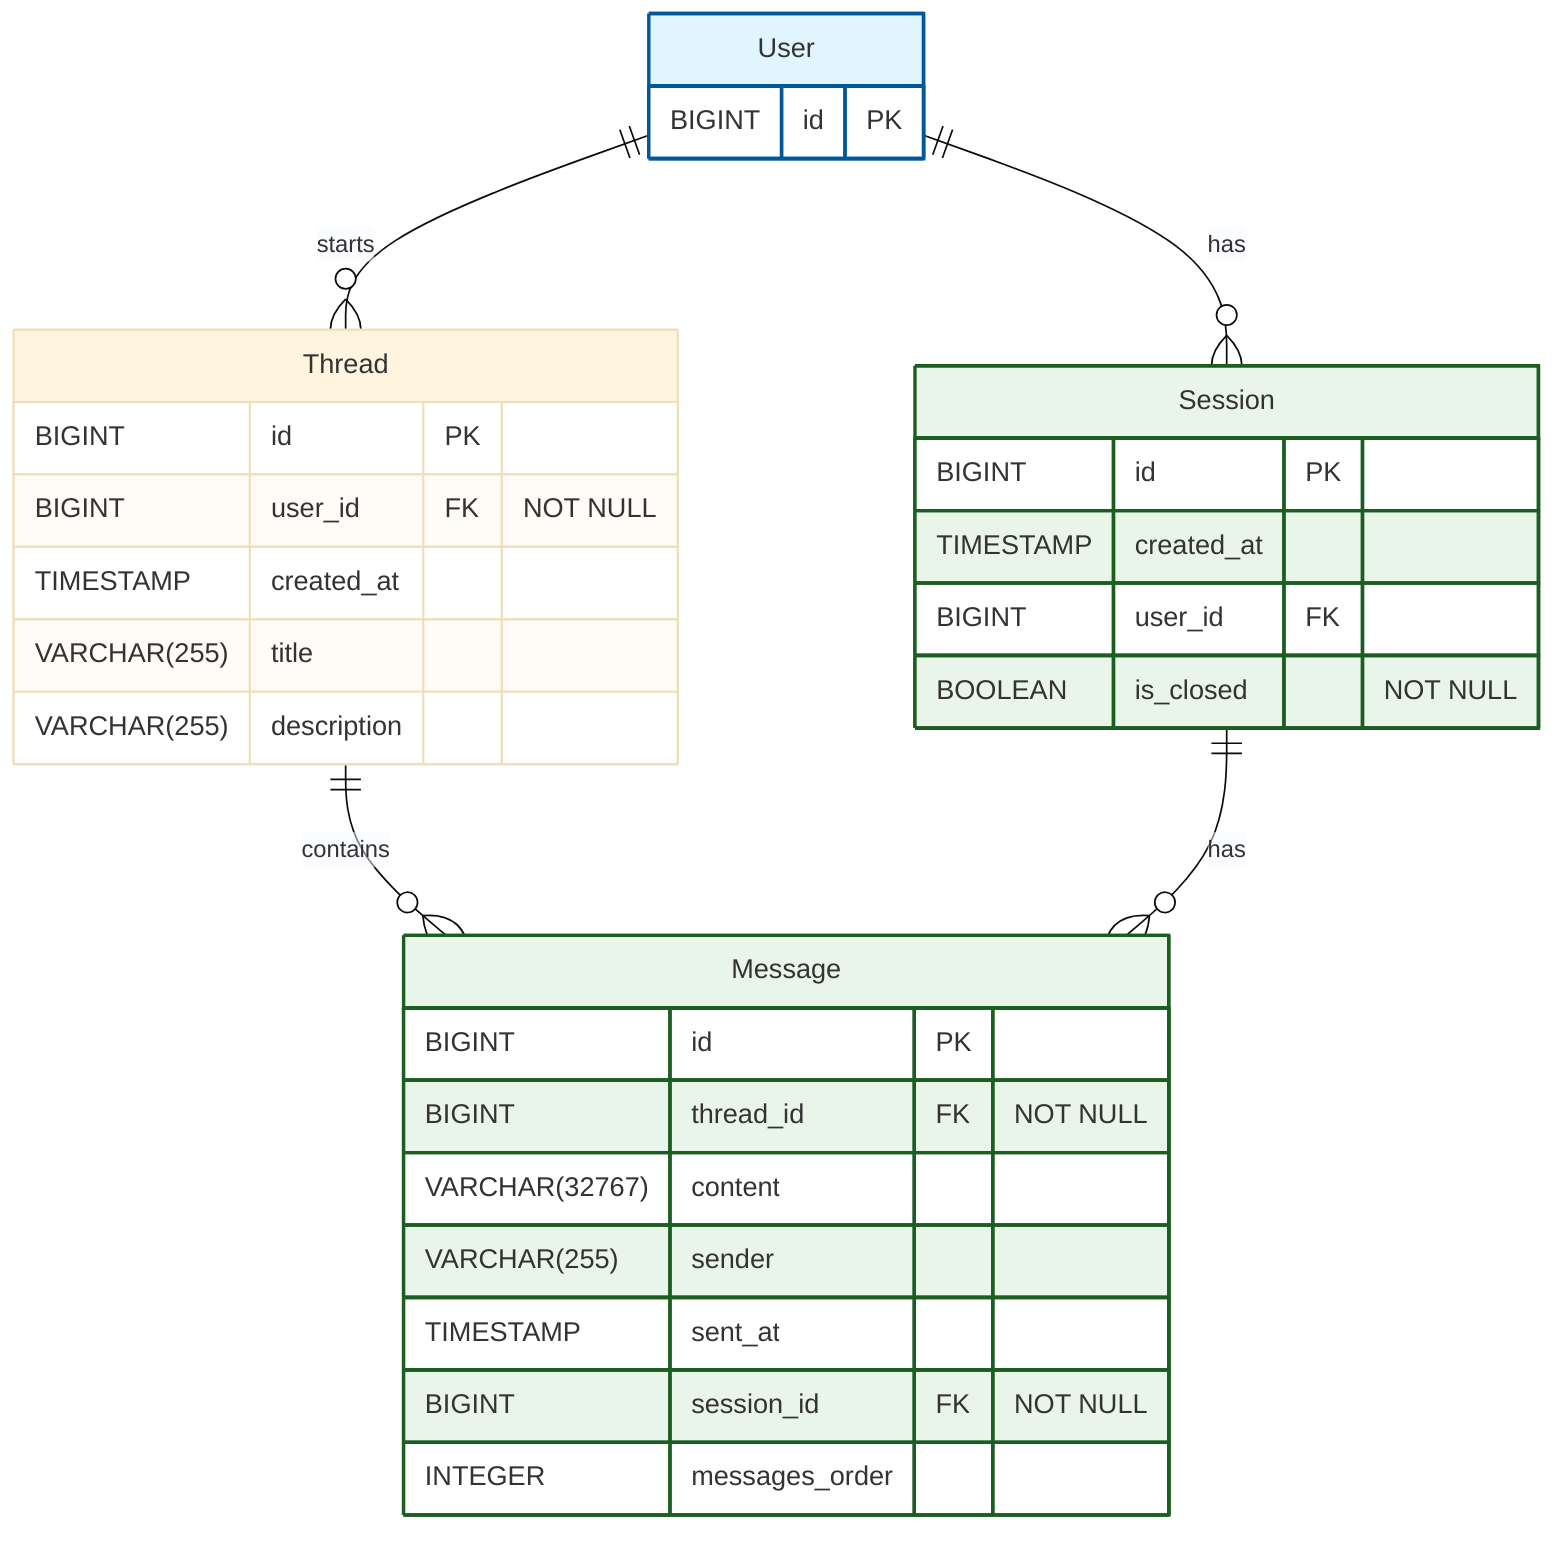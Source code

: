 ---
config:
  theme: base
---
erDiagram
    Thread {
      BIGINT id PK
      BIGINT user_id FK "NOT NULL"
      TIMESTAMP created_at
      VARCHAR(255) title
      VARCHAR(255) description
    }

    Message {
        BIGINT id PK
        BIGINT thread_id FK "NOT NULL"
        %% Thread
        %% Role "assistant" or "user"
        %% createdAt


        VARCHAR(32767) content

        
        VARCHAR(255) sender
        TIMESTAMP sent_at
        BIGINT session_id FK "NOT NULL"
        INTEGER messages_order
    }

    User ||--o{ Thread : starts
    Thread ||--o{ Message : contains
  
    Session {
        BIGINT id PK
        TIMESTAMP created_at
        BIGINT user_id FK
        BOOLEAN is_closed "NOT NULL"
    }

    User {
        BIGINT id PK
    }

    %% Relationships
    %% One-to-Many relationships
    Session ||--o{ Message : has
    User ||--o{ Session : has

    %% Styling
    classDef primaryEntity fill:#e1f5fe,stroke:#01579b,stroke-width:2px
    classDef associationEntity fill:#f3e5f5,stroke:#4a148c,stroke-width:2px
    classDef metadataEntity fill:#e8f5e8,stroke:#1b5e20,stroke-width:2px

    class Issue primaryEntity
    class IssueAssignee associationEntity
    class IssueLabel associationEntity
    class Label primaryEntity
    class Message metadataEntity
    class Milestone primaryEntity
    class PullRequestRequestedReviewer associationEntity
    class Repository primaryEntity
    class RepositoryToMonitor metadataEntity
    class Session metadataEntity
    class Team primaryEntity
    class TeamLabel associationEntity
    class TeamMember associationEntity
    class TeamRepository associationEntity
    class User primaryEntity
    class Workspace primaryEntity
